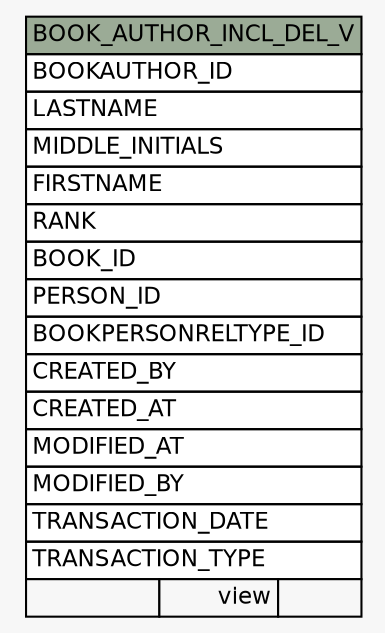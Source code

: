 // dot 2.38.0 on Windows 10 10.0
// SchemaSpy rev Unknown
digraph "BOOK_AUTHOR_INCL_DEL_V" {
  graph [
    rankdir="RL"
    bgcolor="#f7f7f7"
    nodesep="0.18"
    ranksep="0.46"
    fontname="Helvetica"
    fontsize="11"
  ];
  node [
    fontname="Helvetica"
    fontsize="11"
    shape="plaintext"
  ];
  edge [
    arrowsize="0.8"
  ];
  "BOOK_AUTHOR_INCL_DEL_V" [
    label=<
    <TABLE BORDER="0" CELLBORDER="1" CELLSPACING="0" BGCOLOR="#ffffff">
      <TR><TD COLSPAN="3" BGCOLOR="#9bab96" ALIGN="CENTER">BOOK_AUTHOR_INCL_DEL_V</TD></TR>
      <TR><TD PORT="BOOKAUTHOR_ID" COLSPAN="3" ALIGN="LEFT">BOOKAUTHOR_ID</TD></TR>
      <TR><TD PORT="LASTNAME" COLSPAN="3" ALIGN="LEFT">LASTNAME</TD></TR>
      <TR><TD PORT="MIDDLE_INITIALS" COLSPAN="3" ALIGN="LEFT">MIDDLE_INITIALS</TD></TR>
      <TR><TD PORT="FIRSTNAME" COLSPAN="3" ALIGN="LEFT">FIRSTNAME</TD></TR>
      <TR><TD PORT="RANK" COLSPAN="3" ALIGN="LEFT">RANK</TD></TR>
      <TR><TD PORT="BOOK_ID" COLSPAN="3" ALIGN="LEFT">BOOK_ID</TD></TR>
      <TR><TD PORT="PERSON_ID" COLSPAN="3" ALIGN="LEFT">PERSON_ID</TD></TR>
      <TR><TD PORT="BOOKPERSONRELTYPE_ID" COLSPAN="3" ALIGN="LEFT">BOOKPERSONRELTYPE_ID</TD></TR>
      <TR><TD PORT="CREATED_BY" COLSPAN="3" ALIGN="LEFT">CREATED_BY</TD></TR>
      <TR><TD PORT="CREATED_AT" COLSPAN="3" ALIGN="LEFT">CREATED_AT</TD></TR>
      <TR><TD PORT="MODIFIED_AT" COLSPAN="3" ALIGN="LEFT">MODIFIED_AT</TD></TR>
      <TR><TD PORT="MODIFIED_BY" COLSPAN="3" ALIGN="LEFT">MODIFIED_BY</TD></TR>
      <TR><TD PORT="TRANSACTION_DATE" COLSPAN="3" ALIGN="LEFT">TRANSACTION_DATE</TD></TR>
      <TR><TD PORT="TRANSACTION_TYPE" COLSPAN="3" ALIGN="LEFT">TRANSACTION_TYPE</TD></TR>
      <TR><TD ALIGN="LEFT" BGCOLOR="#f7f7f7">  </TD><TD ALIGN="RIGHT" BGCOLOR="#f7f7f7">view</TD><TD ALIGN="RIGHT" BGCOLOR="#f7f7f7">  </TD></TR>
    </TABLE>>
    URL="tables/BOOK_AUTHOR_INCL_DEL_V.html"
    tooltip="BOOK_AUTHOR_INCL_DEL_V"
  ];
}

